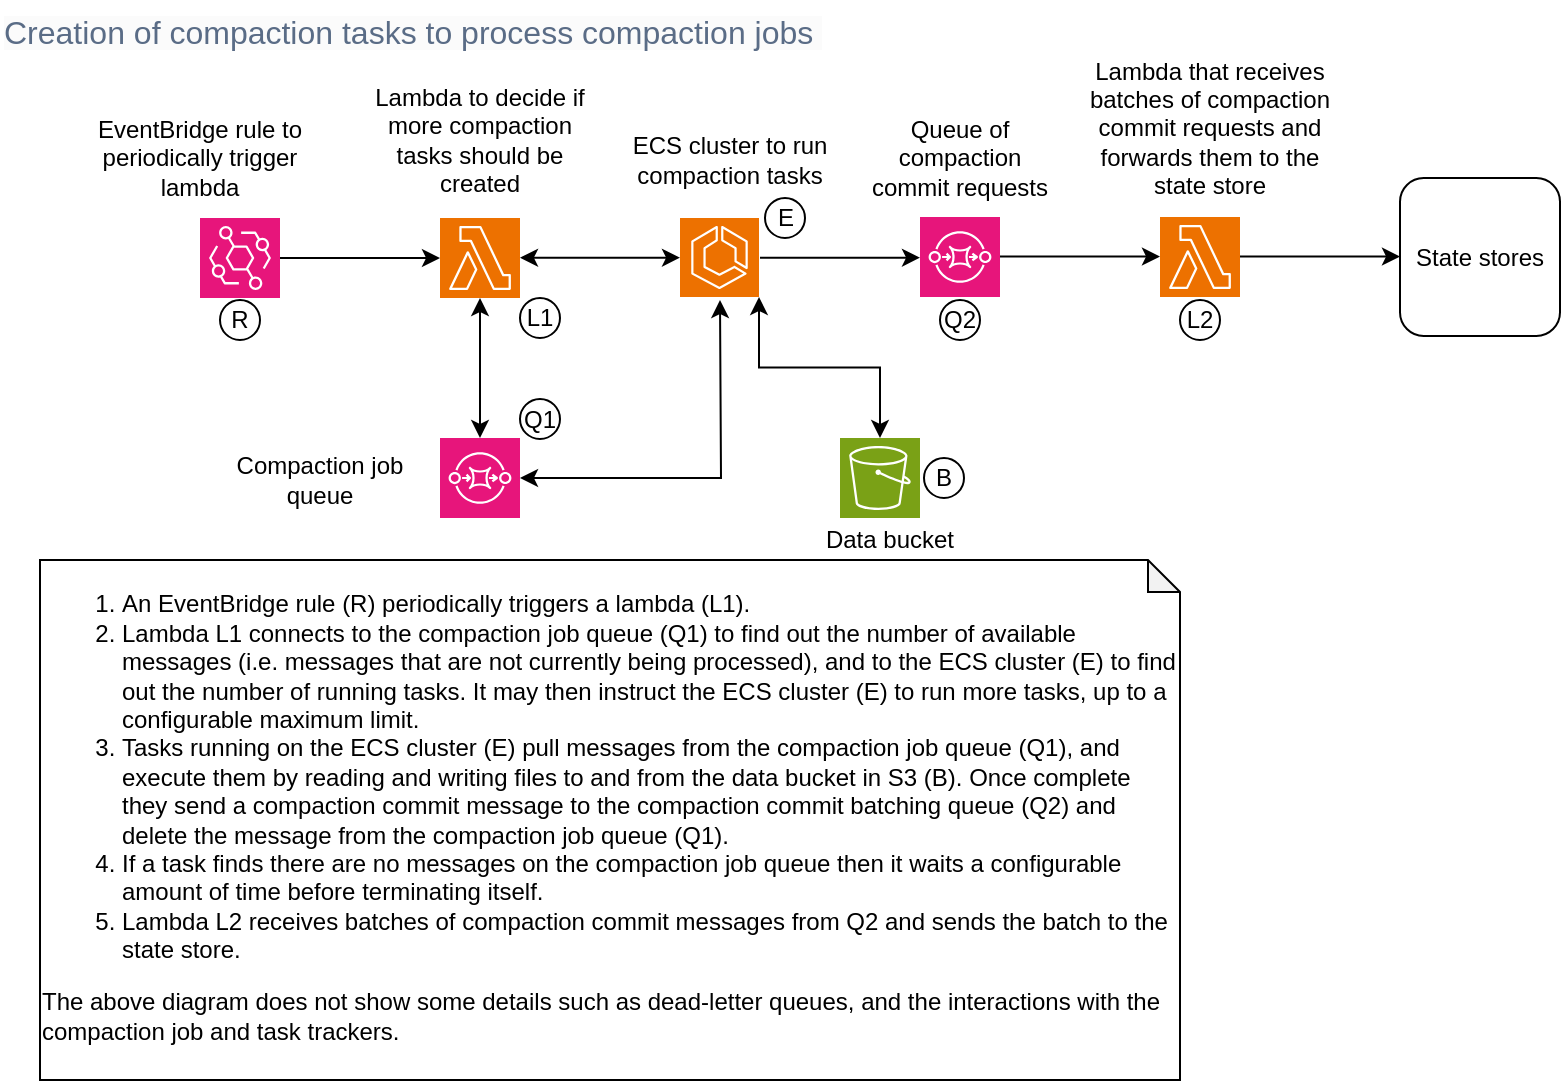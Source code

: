 <mxfile version="26.1.1">
  <diagram name="Page-1" id="bR9HOR6jf02DX5lBVoME">
    <mxGraphModel dx="2074" dy="1196" grid="1" gridSize="10" guides="1" tooltips="1" connect="1" arrows="1" fold="1" page="1" pageScale="1" pageWidth="1169" pageHeight="827" math="0" shadow="0">
      <root>
        <mxCell id="0" />
        <mxCell id="1" parent="0" />
        <mxCell id="IyrwF_sSJSI5K8-rsG6f-1" value="" style="sketch=0;points=[[0,0,0],[0.25,0,0],[0.5,0,0],[0.75,0,0],[1,0,0],[0,1,0],[0.25,1,0],[0.5,1,0],[0.75,1,0],[1,1,0],[0,0.25,0],[0,0.5,0],[0,0.75,0],[1,0.25,0],[1,0.5,0],[1,0.75,0]];outlineConnect=0;fontColor=#232F3E;fillColor=#ED7100;strokeColor=#ffffff;dashed=0;verticalLabelPosition=bottom;verticalAlign=top;align=center;html=1;fontSize=12;fontStyle=0;aspect=fixed;shape=mxgraph.aws4.resourceIcon;resIcon=mxgraph.aws4.lambda;" parent="1" vertex="1">
          <mxGeometry x="360" y="329" width="40" height="40" as="geometry" />
        </mxCell>
        <mxCell id="g8x8Qy_UaAUrV20m9tOx-10" style="edgeStyle=orthogonalEdgeStyle;rounded=0;orthogonalLoop=1;jettySize=auto;html=1;" parent="1" source="IyrwF_sSJSI5K8-rsG6f-9" target="IyrwF_sSJSI5K8-rsG6f-1" edge="1">
          <mxGeometry relative="1" as="geometry" />
        </mxCell>
        <mxCell id="IyrwF_sSJSI5K8-rsG6f-9" value="" style="sketch=0;points=[[0,0,0],[0.25,0,0],[0.5,0,0],[0.75,0,0],[1,0,0],[0,1,0],[0.25,1,0],[0.5,1,0],[0.75,1,0],[1,1,0],[0,0.25,0],[0,0.5,0],[0,0.75,0],[1,0.25,0],[1,0.5,0],[1,0.75,0]];points=[[0,0,0],[0.25,0,0],[0.5,0,0],[0.75,0,0],[1,0,0],[0,1,0],[0.25,1,0],[0.5,1,0],[0.75,1,0],[1,1,0],[0,0.25,0],[0,0.5,0],[0,0.75,0],[1,0.25,0],[1,0.5,0],[1,0.75,0]];outlineConnect=0;fontColor=#232F3E;fillColor=#E7157B;strokeColor=#ffffff;dashed=0;verticalLabelPosition=bottom;verticalAlign=top;align=center;html=1;fontSize=12;fontStyle=0;aspect=fixed;shape=mxgraph.aws4.resourceIcon;resIcon=mxgraph.aws4.eventbridge;" parent="1" vertex="1">
          <mxGeometry x="240" y="329" width="40" height="40" as="geometry" />
        </mxCell>
        <mxCell id="IyrwF_sSJSI5K8-rsG6f-18" value="EventBridge rule to periodically trigger lambda" style="text;html=1;strokeColor=none;fillColor=none;align=center;verticalAlign=middle;whiteSpace=wrap;rounded=0;" parent="1" vertex="1">
          <mxGeometry x="180" y="279" width="120" height="40" as="geometry" />
        </mxCell>
        <mxCell id="IyrwF_sSJSI5K8-rsG6f-19" value="Lambda to decide if more compaction tasks should be created" style="text;html=1;strokeColor=none;fillColor=none;align=center;verticalAlign=middle;whiteSpace=wrap;rounded=0;" parent="1" vertex="1">
          <mxGeometry x="325" y="260" width="110" height="59" as="geometry" />
        </mxCell>
        <mxCell id="g8x8Qy_UaAUrV20m9tOx-2" value="" style="endArrow=classic;html=1;rounded=0;exitX=0.5;exitY=0;exitDx=0;exitDy=0;exitPerimeter=0;entryX=0.5;entryY=1;entryDx=0;entryDy=0;entryPerimeter=0;edgeStyle=orthogonalEdgeStyle;startArrow=classic;startFill=1;" parent="1" source="BI4qkSBktyaM1zWKE75I-15" target="IyrwF_sSJSI5K8-rsG6f-1" edge="1">
          <mxGeometry width="50" height="50" relative="1" as="geometry">
            <mxPoint x="380" y="429.5" as="sourcePoint" />
            <mxPoint x="540" y="350" as="targetPoint" />
          </mxGeometry>
        </mxCell>
        <mxCell id="8lTLG8cXME6h-0I4ITZz-22" value="&lt;ol&gt;&lt;li style=&quot;text-align: left;&quot;&gt;An EventBridge rule (R) periodically triggers a lambda (L1).&lt;/li&gt;&lt;li style=&quot;text-align: left;&quot;&gt;Lambda L1 connects to the compaction job queue (Q1) to find out the number of available messages (i.e. messages that are not currently being processed), and to the ECS cluster (E) to find out the number of running tasks. It may then instruct the ECS cluster (E) to run more tasks, up to a configurable maximum limit.&lt;/li&gt;&lt;li style=&quot;text-align: left;&quot;&gt;Tasks running on the ECS cluster (E) pull messages from the compaction job queue (Q1), and execute them by reading and writing files to and from the data bucket in S3 (B). Once complete they send a compaction commit message to the compaction commit batching queue (Q2) and delete the message from the compaction job queue (Q1).&lt;/li&gt;&lt;li style=&quot;text-align: left;&quot;&gt;If a task finds there are no messages on the compaction job queue then it waits a configurable amount of time before terminating itself.&lt;/li&gt;&lt;li style=&quot;text-align: left;&quot;&gt;Lambda L2 receives batches of compaction commit messages from Q2 and sends the batch to the state store.&lt;/li&gt;&lt;/ol&gt;&lt;div style=&quot;text-align: left;&quot;&gt;The above diagram does not show some details such as dead-letter queues, and the interactions with the compaction job and task trackers.&lt;/div&gt;&lt;div&gt;&lt;br&gt;&lt;/div&gt;" style="shape=note;whiteSpace=wrap;html=1;backgroundOutline=1;darkOpacity=0.05;fontSize=12;size=16;" parent="1" vertex="1">
          <mxGeometry x="160" y="500" width="570" height="260" as="geometry" />
        </mxCell>
        <mxCell id="BI4qkSBktyaM1zWKE75I-2" style="edgeStyle=orthogonalEdgeStyle;rounded=0;orthogonalLoop=1;jettySize=auto;html=1;startArrow=classic;startFill=1;" parent="1" edge="1">
          <mxGeometry relative="1" as="geometry">
            <mxPoint x="400" y="348.83" as="sourcePoint" />
            <mxPoint x="480" y="348.83" as="targetPoint" />
          </mxGeometry>
        </mxCell>
        <mxCell id="BI4qkSBktyaM1zWKE75I-3" value="ECS cluster to run compaction tasks" style="text;html=1;strokeColor=none;fillColor=none;align=center;verticalAlign=middle;whiteSpace=wrap;rounded=0;" parent="1" vertex="1">
          <mxGeometry x="450" y="270" width="110" height="59" as="geometry" />
        </mxCell>
        <mxCell id="BI4qkSBktyaM1zWKE75I-5" style="edgeStyle=orthogonalEdgeStyle;rounded=0;orthogonalLoop=1;jettySize=auto;html=1;" parent="1" edge="1">
          <mxGeometry relative="1" as="geometry">
            <mxPoint x="520" y="348.83" as="sourcePoint" />
            <mxPoint x="600" y="348.83" as="targetPoint" />
          </mxGeometry>
        </mxCell>
        <mxCell id="BI4qkSBktyaM1zWKE75I-11" value="Compaction job queue" style="text;html=1;strokeColor=none;fillColor=none;align=center;verticalAlign=middle;whiteSpace=wrap;rounded=0;" parent="1" vertex="1">
          <mxGeometry x="240" y="439.5" width="120" height="40" as="geometry" />
        </mxCell>
        <mxCell id="2tTxmo93rGUOtik12QtB-7" style="edgeStyle=orthogonalEdgeStyle;rounded=0;orthogonalLoop=1;jettySize=auto;html=1;exitX=1;exitY=0.5;exitDx=0;exitDy=0;exitPerimeter=0;startArrow=classic;startFill=1;" parent="1" source="BI4qkSBktyaM1zWKE75I-15" edge="1">
          <mxGeometry relative="1" as="geometry">
            <mxPoint x="500" y="370" as="targetPoint" />
          </mxGeometry>
        </mxCell>
        <mxCell id="BI4qkSBktyaM1zWKE75I-15" value="" style="sketch=0;points=[[0,0,0],[0.25,0,0],[0.5,0,0],[0.75,0,0],[1,0,0],[0,1,0],[0.25,1,0],[0.5,1,0],[0.75,1,0],[1,1,0],[0,0.25,0],[0,0.5,0],[0,0.75,0],[1,0.25,0],[1,0.5,0],[1,0.75,0]];outlineConnect=0;fontColor=#232F3E;fillColor=#E7157B;strokeColor=#ffffff;dashed=0;verticalLabelPosition=bottom;verticalAlign=top;align=center;html=1;fontSize=12;fontStyle=0;aspect=fixed;shape=mxgraph.aws4.resourceIcon;resIcon=mxgraph.aws4.sqs;" parent="1" vertex="1">
          <mxGeometry x="360" y="439" width="40" height="40" as="geometry" />
        </mxCell>
        <mxCell id="BI4qkSBktyaM1zWKE75I-17" value="R" style="ellipse;whiteSpace=wrap;html=1;" parent="1" vertex="1">
          <mxGeometry x="250" y="370" width="20" height="20" as="geometry" />
        </mxCell>
        <mxCell id="BI4qkSBktyaM1zWKE75I-19" value="&lt;span style=&quot;color: rgb(90, 108, 134); font-family: Helvetica; font-size: 16px; font-style: normal; font-variant-ligatures: normal; font-variant-caps: normal; font-weight: 400; letter-spacing: normal; orphans: 2; text-align: left; text-indent: 0px; text-transform: none; widows: 2; word-spacing: 0px; -webkit-text-stroke-width: 0px; white-space: normal; background-color: rgb(251, 251, 251); text-decoration-thickness: initial; text-decoration-style: initial; text-decoration-color: initial; display: inline !important; float: none;&quot;&gt;Creation of compaction tasks to process compaction jobs&amp;nbsp;&lt;/span&gt;" style="text;whiteSpace=wrap;html=1;" parent="1" vertex="1">
          <mxGeometry x="140" y="220" width="420" height="40" as="geometry" />
        </mxCell>
        <mxCell id="BI4qkSBktyaM1zWKE75I-20" value="State stores" style="rounded=1;whiteSpace=wrap;html=1;" parent="1" vertex="1">
          <mxGeometry x="840" y="309" width="80" height="79" as="geometry" />
        </mxCell>
        <mxCell id="BI4qkSBktyaM1zWKE75I-21" value="L1" style="ellipse;whiteSpace=wrap;html=1;" parent="1" vertex="1">
          <mxGeometry x="400" y="369" width="20" height="20" as="geometry" />
        </mxCell>
        <mxCell id="BI4qkSBktyaM1zWKE75I-22" value="E" style="ellipse;whiteSpace=wrap;html=1;" parent="1" vertex="1">
          <mxGeometry x="522.5" y="319" width="20" height="20" as="geometry" />
        </mxCell>
        <mxCell id="BI4qkSBktyaM1zWKE75I-23" value="L2" style="ellipse;whiteSpace=wrap;html=1;" parent="1" vertex="1">
          <mxGeometry x="730" y="370" width="20" height="20" as="geometry" />
        </mxCell>
        <mxCell id="BI4qkSBktyaM1zWKE75I-29" value="Q1" style="ellipse;whiteSpace=wrap;html=1;" parent="1" vertex="1">
          <mxGeometry x="400" y="419.5" width="20" height="20" as="geometry" />
        </mxCell>
        <mxCell id="2tTxmo93rGUOtik12QtB-11" style="edgeStyle=orthogonalEdgeStyle;rounded=0;orthogonalLoop=1;jettySize=auto;html=1;exitX=1;exitY=1;exitDx=0;exitDy=0;exitPerimeter=0;startArrow=classic;startFill=1;" parent="1" source="2tTxmo93rGUOtik12QtB-1" target="2tTxmo93rGUOtik12QtB-8" edge="1">
          <mxGeometry relative="1" as="geometry" />
        </mxCell>
        <mxCell id="2tTxmo93rGUOtik12QtB-1" value="" style="sketch=0;points=[[0,0,0],[0.25,0,0],[0.5,0,0],[0.75,0,0],[1,0,0],[0,1,0],[0.25,1,0],[0.5,1,0],[0.75,1,0],[1,1,0],[0,0.25,0],[0,0.5,0],[0,0.75,0],[1,0.25,0],[1,0.5,0],[1,0.75,0]];outlineConnect=0;fontColor=#232F3E;fillColor=#ED7100;strokeColor=#ffffff;dashed=0;verticalLabelPosition=bottom;verticalAlign=top;align=center;html=1;fontSize=12;fontStyle=0;aspect=fixed;shape=mxgraph.aws4.resourceIcon;resIcon=mxgraph.aws4.ecs;" parent="1" vertex="1">
          <mxGeometry x="480" y="329" width="39.5" height="39.5" as="geometry" />
        </mxCell>
        <mxCell id="2tTxmo93rGUOtik12QtB-8" value="" style="sketch=0;points=[[0,0,0],[0.25,0,0],[0.5,0,0],[0.75,0,0],[1,0,0],[0,1,0],[0.25,1,0],[0.5,1,0],[0.75,1,0],[1,1,0],[0,0.25,0],[0,0.5,0],[0,0.75,0],[1,0.25,0],[1,0.5,0],[1,0.75,0]];outlineConnect=0;fontColor=#232F3E;fillColor=#7AA116;strokeColor=#ffffff;dashed=0;verticalLabelPosition=bottom;verticalAlign=top;align=center;html=1;fontSize=12;fontStyle=0;aspect=fixed;shape=mxgraph.aws4.resourceIcon;resIcon=mxgraph.aws4.s3;" parent="1" vertex="1">
          <mxGeometry x="560" y="439" width="40" height="40" as="geometry" />
        </mxCell>
        <mxCell id="2tTxmo93rGUOtik12QtB-9" value="B" style="ellipse;whiteSpace=wrap;html=1;" parent="1" vertex="1">
          <mxGeometry x="602" y="449" width="20" height="20" as="geometry" />
        </mxCell>
        <mxCell id="2tTxmo93rGUOtik12QtB-10" value="Data bucket" style="text;html=1;strokeColor=none;fillColor=none;align=center;verticalAlign=middle;whiteSpace=wrap;rounded=0;" parent="1" vertex="1">
          <mxGeometry x="530" y="470" width="110" height="40" as="geometry" />
        </mxCell>
        <mxCell id="lbHYNrNau5aOLR-KuWrT-1" value="" style="sketch=0;points=[[0,0,0],[0.25,0,0],[0.5,0,0],[0.75,0,0],[1,0,0],[0,1,0],[0.25,1,0],[0.5,1,0],[0.75,1,0],[1,1,0],[0,0.25,0],[0,0.5,0],[0,0.75,0],[1,0.25,0],[1,0.5,0],[1,0.75,0]];outlineConnect=0;fontColor=#232F3E;fillColor=#E7157B;strokeColor=#ffffff;dashed=0;verticalLabelPosition=bottom;verticalAlign=top;align=center;html=1;fontSize=12;fontStyle=0;aspect=fixed;shape=mxgraph.aws4.resourceIcon;resIcon=mxgraph.aws4.sqs;" parent="1" vertex="1">
          <mxGeometry x="600" y="328.5" width="40" height="40" as="geometry" />
        </mxCell>
        <mxCell id="lbHYNrNau5aOLR-KuWrT-2" value="" style="sketch=0;points=[[0,0,0],[0.25,0,0],[0.5,0,0],[0.75,0,0],[1,0,0],[0,1,0],[0.25,1,0],[0.5,1,0],[0.75,1,0],[1,1,0],[0,0.25,0],[0,0.5,0],[0,0.75,0],[1,0.25,0],[1,0.5,0],[1,0.75,0]];outlineConnect=0;fontColor=#232F3E;fillColor=#ED7100;strokeColor=#ffffff;dashed=0;verticalLabelPosition=bottom;verticalAlign=top;align=center;html=1;fontSize=12;fontStyle=0;aspect=fixed;shape=mxgraph.aws4.resourceIcon;resIcon=mxgraph.aws4.lambda;" parent="1" vertex="1">
          <mxGeometry x="720" y="328.5" width="40" height="40" as="geometry" />
        </mxCell>
        <mxCell id="lbHYNrNau5aOLR-KuWrT-3" style="edgeStyle=orthogonalEdgeStyle;rounded=0;orthogonalLoop=1;jettySize=auto;html=1;" parent="1" edge="1">
          <mxGeometry relative="1" as="geometry">
            <mxPoint x="640" y="348.26" as="sourcePoint" />
            <mxPoint x="720" y="348.26" as="targetPoint" />
          </mxGeometry>
        </mxCell>
        <mxCell id="lbHYNrNau5aOLR-KuWrT-4" style="edgeStyle=orthogonalEdgeStyle;rounded=0;orthogonalLoop=1;jettySize=auto;html=1;" parent="1" edge="1">
          <mxGeometry relative="1" as="geometry">
            <mxPoint x="760" y="348.26" as="sourcePoint" />
            <mxPoint x="840" y="348.26" as="targetPoint" />
          </mxGeometry>
        </mxCell>
        <mxCell id="lbHYNrNau5aOLR-KuWrT-5" value="Q2" style="ellipse;whiteSpace=wrap;html=1;" parent="1" vertex="1">
          <mxGeometry x="610" y="370" width="20" height="20" as="geometry" />
        </mxCell>
        <mxCell id="lbHYNrNau5aOLR-KuWrT-7" value="Queue of compaction commit requests" style="text;html=1;strokeColor=none;fillColor=none;align=center;verticalAlign=middle;whiteSpace=wrap;rounded=0;" parent="1" vertex="1">
          <mxGeometry x="570" y="279" width="100" height="40" as="geometry" />
        </mxCell>
        <mxCell id="lbHYNrNau5aOLR-KuWrT-8" value="Lambda that receives batches of compaction commit requests and forwards them to the state store" style="text;html=1;strokeColor=none;fillColor=none;align=center;verticalAlign=middle;whiteSpace=wrap;rounded=0;" parent="1" vertex="1">
          <mxGeometry x="680" y="254" width="130" height="59" as="geometry" />
        </mxCell>
      </root>
    </mxGraphModel>
  </diagram>
</mxfile>
